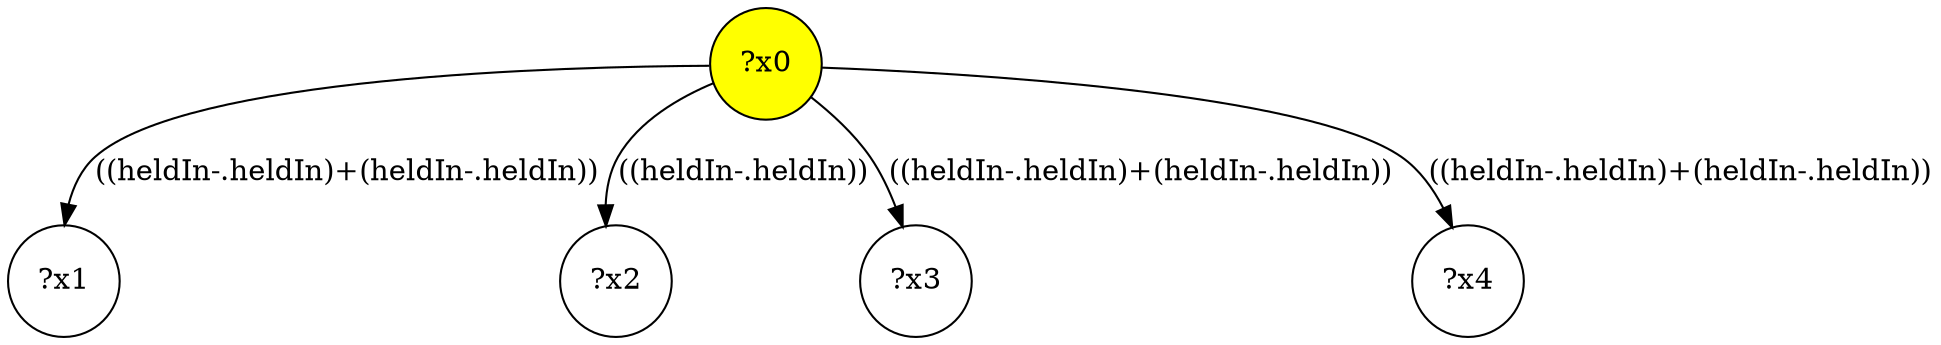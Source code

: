 digraph g {
	x0 [fillcolor="yellow", style="filled," shape=circle, label="?x0"];
	x1 [shape=circle, label="?x1"];
	x0 -> x1 [label="((heldIn-.heldIn)+(heldIn-.heldIn))"];
	x2 [shape=circle, label="?x2"];
	x0 -> x2 [label="((heldIn-.heldIn))"];
	x3 [shape=circle, label="?x3"];
	x0 -> x3 [label="((heldIn-.heldIn)+(heldIn-.heldIn))"];
	x4 [shape=circle, label="?x4"];
	x0 -> x4 [label="((heldIn-.heldIn)+(heldIn-.heldIn))"];
}
